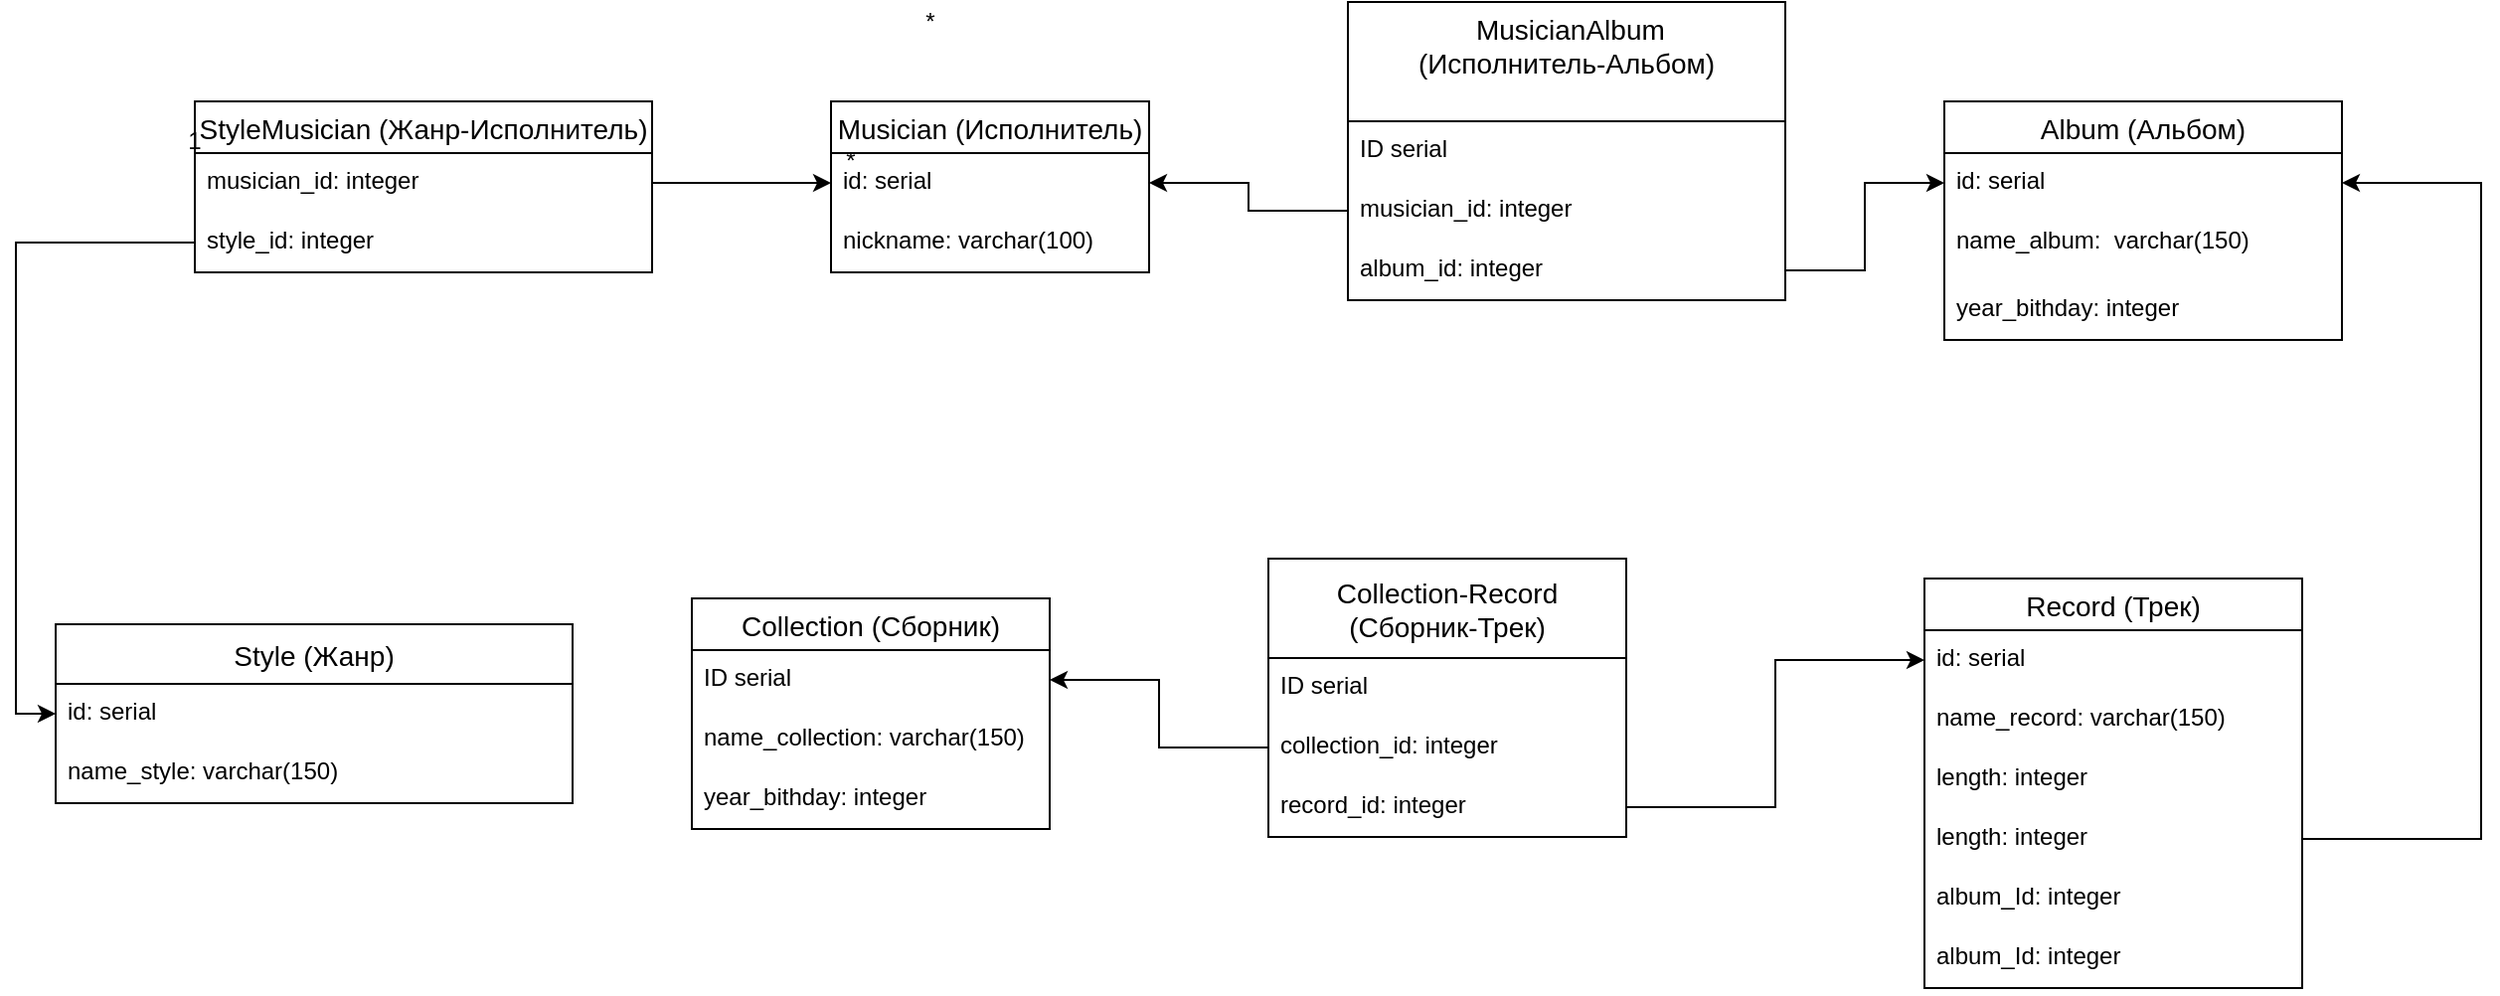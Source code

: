 <mxfile version="14.4.3" type="device"><diagram id="ydDrfEFDqbZu625W7NuJ" name="Page-1"><mxGraphModel dx="2048" dy="615" grid="1" gridSize="10" guides="1" tooltips="1" connect="1" arrows="1" fold="1" page="1" pageScale="1" pageWidth="827" pageHeight="1169" math="0" shadow="0"><root><mxCell id="0"/><mxCell id="1" parent="0"/><mxCell id="9QiM8aNToXFbFdxgOrZh-1" value="Musician (Исполнитель)" style="swimlane;fontStyle=0;childLayout=stackLayout;horizontal=1;startSize=26;horizontalStack=0;resizeParent=1;resizeParentMax=0;resizeLast=0;collapsible=1;marginBottom=0;align=center;fontSize=14;" parent="1" vertex="1"><mxGeometry x="30" y="60" width="160" height="86" as="geometry"/></mxCell><mxCell id="9QiM8aNToXFbFdxgOrZh-2" value="id: serial" style="text;strokeColor=none;fillColor=none;spacingLeft=4;spacingRight=4;overflow=hidden;rotatable=0;points=[[0,0.5],[1,0.5]];portConstraint=eastwest;fontSize=12;" parent="9QiM8aNToXFbFdxgOrZh-1" vertex="1"><mxGeometry y="26" width="160" height="30" as="geometry"/></mxCell><mxCell id="9QiM8aNToXFbFdxgOrZh-3" value="nickname: varchar(100)" style="text;strokeColor=none;fillColor=none;spacingLeft=4;spacingRight=4;overflow=hidden;rotatable=0;points=[[0,0.5],[1,0.5]];portConstraint=eastwest;fontSize=12;" parent="9QiM8aNToXFbFdxgOrZh-1" vertex="1"><mxGeometry y="56" width="160" height="30" as="geometry"/></mxCell><mxCell id="9QiM8aNToXFbFdxgOrZh-5" value="Album (Альбом)" style="swimlane;fontStyle=0;childLayout=stackLayout;horizontal=1;startSize=26;horizontalStack=0;resizeParent=1;resizeParentMax=0;resizeLast=0;collapsible=1;marginBottom=0;align=center;fontSize=14;" parent="1" vertex="1"><mxGeometry x="590" y="60" width="200" height="120" as="geometry"/></mxCell><mxCell id="9QiM8aNToXFbFdxgOrZh-6" value="id: serial" style="text;strokeColor=none;fillColor=none;spacingLeft=4;spacingRight=4;overflow=hidden;rotatable=0;points=[[0,0.5],[1,0.5]];portConstraint=eastwest;fontSize=12;" parent="9QiM8aNToXFbFdxgOrZh-5" vertex="1"><mxGeometry y="26" width="200" height="30" as="geometry"/></mxCell><mxCell id="9QiM8aNToXFbFdxgOrZh-7" value="name_album:  varchar(150)" style="text;strokeColor=none;fillColor=none;spacingLeft=4;spacingRight=4;overflow=hidden;rotatable=0;points=[[0,0.5],[1,0.5]];portConstraint=eastwest;fontSize=12;" parent="9QiM8aNToXFbFdxgOrZh-5" vertex="1"><mxGeometry y="56" width="200" height="34" as="geometry"/></mxCell><mxCell id="9QiM8aNToXFbFdxgOrZh-8" value="year_bithday: integer " style="text;strokeColor=none;fillColor=none;spacingLeft=4;spacingRight=4;overflow=hidden;rotatable=0;points=[[0,0.5],[1,0.5]];portConstraint=eastwest;fontSize=12;" parent="9QiM8aNToXFbFdxgOrZh-5" vertex="1"><mxGeometry y="90" width="200" height="30" as="geometry"/></mxCell><mxCell id="9QiM8aNToXFbFdxgOrZh-9" value="Record (Трек)" style="swimlane;fontStyle=0;childLayout=stackLayout;horizontal=1;startSize=26;horizontalStack=0;resizeParent=1;resizeParentMax=0;resizeLast=0;collapsible=1;marginBottom=0;align=center;fontSize=14;" parent="1" vertex="1"><mxGeometry x="580" y="300" width="190" height="206" as="geometry"><mxRectangle x="120" y="370" width="60" height="26" as="alternateBounds"/></mxGeometry></mxCell><mxCell id="9QiM8aNToXFbFdxgOrZh-10" value="id: serial" style="text;strokeColor=none;fillColor=none;spacingLeft=4;spacingRight=4;overflow=hidden;rotatable=0;points=[[0,0.5],[1,0.5]];portConstraint=eastwest;fontSize=12;" parent="9QiM8aNToXFbFdxgOrZh-9" vertex="1"><mxGeometry y="26" width="190" height="30" as="geometry"/></mxCell><mxCell id="9QiM8aNToXFbFdxgOrZh-11" value="name_record: varchar(150)" style="text;strokeColor=none;fillColor=none;spacingLeft=4;spacingRight=4;overflow=hidden;rotatable=0;points=[[0,0.5],[1,0.5]];portConstraint=eastwest;fontSize=12;" parent="9QiM8aNToXFbFdxgOrZh-9" vertex="1"><mxGeometry y="56" width="190" height="30" as="geometry"/></mxCell><mxCell id="9QiM8aNToXFbFdxgOrZh-12" value="length: integer" style="text;strokeColor=none;fillColor=none;spacingLeft=4;spacingRight=4;overflow=hidden;rotatable=0;points=[[0,0.5],[1,0.5]];portConstraint=eastwest;fontSize=12;" parent="9QiM8aNToXFbFdxgOrZh-9" vertex="1"><mxGeometry y="86" width="190" height="30" as="geometry"/></mxCell><mxCell id="LAeUOFcCqMaSixmpchd1-1" value="length: integer" style="text;strokeColor=none;fillColor=none;spacingLeft=4;spacingRight=4;overflow=hidden;rotatable=0;points=[[0,0.5],[1,0.5]];portConstraint=eastwest;fontSize=12;" vertex="1" parent="9QiM8aNToXFbFdxgOrZh-9"><mxGeometry y="116" width="190" height="30" as="geometry"/></mxCell><mxCell id="9QiM8aNToXFbFdxgOrZh-20" value="album_Id: integer" style="text;strokeColor=none;fillColor=none;spacingLeft=4;spacingRight=4;overflow=hidden;rotatable=0;points=[[0,0.5],[1,0.5]];portConstraint=eastwest;fontSize=12;" parent="9QiM8aNToXFbFdxgOrZh-9" vertex="1"><mxGeometry y="146" width="190" height="30" as="geometry"/></mxCell><mxCell id="LAeUOFcCqMaSixmpchd1-2" value="album_Id: integer" style="text;strokeColor=none;fillColor=none;spacingLeft=4;spacingRight=4;overflow=hidden;rotatable=0;points=[[0,0.5],[1,0.5]];portConstraint=eastwest;fontSize=12;" vertex="1" parent="9QiM8aNToXFbFdxgOrZh-9"><mxGeometry y="176" width="190" height="30" as="geometry"/></mxCell><mxCell id="9QiM8aNToXFbFdxgOrZh-13" value="Style (Жанр)" style="swimlane;fontStyle=0;childLayout=stackLayout;horizontal=1;startSize=30;horizontalStack=0;resizeParent=1;resizeParentMax=0;resizeLast=0;collapsible=1;marginBottom=0;align=center;fontSize=14;" parent="1" vertex="1"><mxGeometry x="-360" y="323" width="260" height="90" as="geometry"><mxRectangle x="110" y="210" width="70" height="26" as="alternateBounds"/></mxGeometry></mxCell><mxCell id="9QiM8aNToXFbFdxgOrZh-14" value="id: serial" style="text;strokeColor=none;fillColor=none;spacingLeft=4;spacingRight=4;overflow=hidden;rotatable=0;points=[[0,0.5],[1,0.5]];portConstraint=eastwest;fontSize=12;" parent="9QiM8aNToXFbFdxgOrZh-13" vertex="1"><mxGeometry y="30" width="260" height="30" as="geometry"/></mxCell><mxCell id="9QiM8aNToXFbFdxgOrZh-15" value="name_style: varchar(150) " style="text;strokeColor=none;fillColor=none;spacingLeft=4;spacingRight=4;overflow=hidden;rotatable=0;points=[[0,0.5],[1,0.5]];portConstraint=eastwest;fontSize=12;" parent="9QiM8aNToXFbFdxgOrZh-13" vertex="1"><mxGeometry y="60" width="260" height="30" as="geometry"/></mxCell><mxCell id="9QiM8aNToXFbFdxgOrZh-24" style="edgeStyle=orthogonalEdgeStyle;rounded=0;orthogonalLoop=1;jettySize=auto;html=1;exitX=1;exitY=0.5;exitDx=0;exitDy=0;entryX=1;entryY=0.5;entryDx=0;entryDy=0;" parent="1" source="9QiM8aNToXFbFdxgOrZh-20" target="9QiM8aNToXFbFdxgOrZh-6" edge="1"><mxGeometry relative="1" as="geometry"><mxPoint x="830" y="80" as="targetPoint"/><Array as="points"><mxPoint x="860" y="431"/><mxPoint x="860" y="101"/></Array></mxGeometry></mxCell><mxCell id="sYt1fYwyEgYf2BIkLwCh-1" value="StyleMusician (Жанр-Исполнитель)" style="swimlane;fontStyle=0;childLayout=stackLayout;horizontal=1;startSize=26;horizontalStack=0;resizeParent=1;resizeParentMax=0;resizeLast=0;collapsible=1;marginBottom=0;align=center;fontSize=14;" parent="1" vertex="1"><mxGeometry x="-290" y="60" width="230" height="86" as="geometry"/></mxCell><mxCell id="sYt1fYwyEgYf2BIkLwCh-2" value="musician_id: integer" style="text;strokeColor=none;fillColor=none;spacingLeft=4;spacingRight=4;overflow=hidden;rotatable=0;points=[[0,0.5],[1,0.5]];portConstraint=eastwest;fontSize=12;" parent="sYt1fYwyEgYf2BIkLwCh-1" vertex="1"><mxGeometry y="26" width="230" height="30" as="geometry"/></mxCell><mxCell id="sYt1fYwyEgYf2BIkLwCh-3" value="style_id: integer" style="text;strokeColor=none;fillColor=none;spacingLeft=4;spacingRight=4;overflow=hidden;rotatable=0;points=[[0,0.5],[1,0.5]];portConstraint=eastwest;fontSize=12;" parent="sYt1fYwyEgYf2BIkLwCh-1" vertex="1"><mxGeometry y="56" width="230" height="30" as="geometry"/></mxCell><mxCell id="sYt1fYwyEgYf2BIkLwCh-6" style="edgeStyle=orthogonalEdgeStyle;rounded=0;orthogonalLoop=1;jettySize=auto;html=1;exitX=1;exitY=0.5;exitDx=0;exitDy=0;entryX=0;entryY=0.5;entryDx=0;entryDy=0;" parent="1" source="sYt1fYwyEgYf2BIkLwCh-2" target="9QiM8aNToXFbFdxgOrZh-2" edge="1"><mxGeometry relative="1" as="geometry"/></mxCell><mxCell id="sYt1fYwyEgYf2BIkLwCh-7" value="*" style="text;html=1;strokeColor=none;fillColor=none;align=center;verticalAlign=middle;whiteSpace=wrap;rounded=0;" parent="1" vertex="1"><mxGeometry x="20" y="80" width="40" height="20" as="geometry"/></mxCell><mxCell id="sYt1fYwyEgYf2BIkLwCh-9" style="edgeStyle=orthogonalEdgeStyle;rounded=0;orthogonalLoop=1;jettySize=auto;html=1;exitX=0;exitY=0.5;exitDx=0;exitDy=0;" parent="1" source="sYt1fYwyEgYf2BIkLwCh-3" edge="1"><mxGeometry relative="1" as="geometry"><mxPoint x="-360" y="368" as="targetPoint"/><Array as="points"><mxPoint x="-380" y="131"/><mxPoint x="-380" y="368"/></Array></mxGeometry></mxCell><mxCell id="sYt1fYwyEgYf2BIkLwCh-10" value="*" style="text;html=1;strokeColor=none;fillColor=none;align=center;verticalAlign=middle;whiteSpace=wrap;rounded=0;" parent="1" vertex="1"><mxGeometry x="60" y="10" width="40" height="20" as="geometry"/></mxCell><mxCell id="sYt1fYwyEgYf2BIkLwCh-11" value="1" style="text;html=1;strokeColor=none;fillColor=none;align=center;verticalAlign=middle;whiteSpace=wrap;rounded=0;" parent="1" vertex="1"><mxGeometry x="-310" y="70" width="40" height="20" as="geometry"/></mxCell><mxCell id="sYt1fYwyEgYf2BIkLwCh-12" value=" MusicianAlbum&#10;(Исполнитель-Альбом)&#10;" style="swimlane;fontStyle=0;childLayout=stackLayout;horizontal=1;startSize=60;horizontalStack=0;resizeParent=1;resizeParentMax=0;resizeLast=0;collapsible=1;marginBottom=0;align=center;fontSize=14;" parent="1" vertex="1"><mxGeometry x="290" y="10" width="220" height="150" as="geometry"/></mxCell><mxCell id="sYt1fYwyEgYf2BIkLwCh-13" value="ID serial" style="text;strokeColor=none;fillColor=none;spacingLeft=4;spacingRight=4;overflow=hidden;rotatable=0;points=[[0,0.5],[1,0.5]];portConstraint=eastwest;fontSize=12;" parent="sYt1fYwyEgYf2BIkLwCh-12" vertex="1"><mxGeometry y="60" width="220" height="30" as="geometry"/></mxCell><mxCell id="sYt1fYwyEgYf2BIkLwCh-14" value="musician_id: integer" style="text;strokeColor=none;fillColor=none;spacingLeft=4;spacingRight=4;overflow=hidden;rotatable=0;points=[[0,0.5],[1,0.5]];portConstraint=eastwest;fontSize=12;" parent="sYt1fYwyEgYf2BIkLwCh-12" vertex="1"><mxGeometry y="90" width="220" height="30" as="geometry"/></mxCell><mxCell id="sYt1fYwyEgYf2BIkLwCh-15" value="album_id: integer" style="text;strokeColor=none;fillColor=none;spacingLeft=4;spacingRight=4;overflow=hidden;rotatable=0;points=[[0,0.5],[1,0.5]];portConstraint=eastwest;fontSize=12;" parent="sYt1fYwyEgYf2BIkLwCh-12" vertex="1"><mxGeometry y="120" width="220" height="30" as="geometry"/></mxCell><mxCell id="sYt1fYwyEgYf2BIkLwCh-16" style="edgeStyle=orthogonalEdgeStyle;rounded=0;orthogonalLoop=1;jettySize=auto;html=1;exitX=0;exitY=0.5;exitDx=0;exitDy=0;entryX=1;entryY=0.5;entryDx=0;entryDy=0;" parent="1" source="sYt1fYwyEgYf2BIkLwCh-14" target="9QiM8aNToXFbFdxgOrZh-2" edge="1"><mxGeometry relative="1" as="geometry"/></mxCell><mxCell id="sYt1fYwyEgYf2BIkLwCh-17" style="edgeStyle=orthogonalEdgeStyle;rounded=0;orthogonalLoop=1;jettySize=auto;html=1;exitX=1;exitY=0.5;exitDx=0;exitDy=0;entryX=0;entryY=0.5;entryDx=0;entryDy=0;" parent="1" source="sYt1fYwyEgYf2BIkLwCh-15" target="9QiM8aNToXFbFdxgOrZh-6" edge="1"><mxGeometry relative="1" as="geometry"/></mxCell><mxCell id="sYt1fYwyEgYf2BIkLwCh-18" value="Сollection (Сборник)" style="swimlane;fontStyle=0;childLayout=stackLayout;horizontal=1;startSize=26;horizontalStack=0;resizeParent=1;resizeParentMax=0;resizeLast=0;collapsible=1;marginBottom=0;align=center;fontSize=14;" parent="1" vertex="1"><mxGeometry x="-40" y="310" width="180" height="116" as="geometry"/></mxCell><mxCell id="sYt1fYwyEgYf2BIkLwCh-19" value="ID serial" style="text;strokeColor=none;fillColor=none;spacingLeft=4;spacingRight=4;overflow=hidden;rotatable=0;points=[[0,0.5],[1,0.5]];portConstraint=eastwest;fontSize=12;" parent="sYt1fYwyEgYf2BIkLwCh-18" vertex="1"><mxGeometry y="26" width="180" height="30" as="geometry"/></mxCell><mxCell id="sYt1fYwyEgYf2BIkLwCh-20" value="name_collection: varchar(150)" style="text;strokeColor=none;fillColor=none;spacingLeft=4;spacingRight=4;overflow=hidden;rotatable=0;points=[[0,0.5],[1,0.5]];portConstraint=eastwest;fontSize=12;" parent="sYt1fYwyEgYf2BIkLwCh-18" vertex="1"><mxGeometry y="56" width="180" height="30" as="geometry"/></mxCell><mxCell id="sYt1fYwyEgYf2BIkLwCh-21" value="year_bithday: integer" style="text;strokeColor=none;fillColor=none;spacingLeft=4;spacingRight=4;overflow=hidden;rotatable=0;points=[[0,0.5],[1,0.5]];portConstraint=eastwest;fontSize=12;" parent="sYt1fYwyEgYf2BIkLwCh-18" vertex="1"><mxGeometry y="86" width="180" height="30" as="geometry"/></mxCell><mxCell id="sYt1fYwyEgYf2BIkLwCh-22" value="Сollection-Record &#10;(Сборник-Трек)" style="swimlane;fontStyle=0;childLayout=stackLayout;horizontal=1;startSize=50;horizontalStack=0;resizeParent=1;resizeParentMax=0;resizeLast=0;collapsible=1;marginBottom=0;align=center;fontSize=14;" parent="1" vertex="1"><mxGeometry x="250" y="290" width="180" height="140" as="geometry"/></mxCell><mxCell id="sYt1fYwyEgYf2BIkLwCh-23" value="ID serial" style="text;strokeColor=none;fillColor=none;spacingLeft=4;spacingRight=4;overflow=hidden;rotatable=0;points=[[0,0.5],[1,0.5]];portConstraint=eastwest;fontSize=12;" parent="sYt1fYwyEgYf2BIkLwCh-22" vertex="1"><mxGeometry y="50" width="180" height="30" as="geometry"/></mxCell><mxCell id="sYt1fYwyEgYf2BIkLwCh-24" value="collection_id: integer " style="text;strokeColor=none;fillColor=none;spacingLeft=4;spacingRight=4;overflow=hidden;rotatable=0;points=[[0,0.5],[1,0.5]];portConstraint=eastwest;fontSize=12;" parent="sYt1fYwyEgYf2BIkLwCh-22" vertex="1"><mxGeometry y="80" width="180" height="30" as="geometry"/></mxCell><mxCell id="sYt1fYwyEgYf2BIkLwCh-25" value="record_id: integer" style="text;strokeColor=none;fillColor=none;spacingLeft=4;spacingRight=4;overflow=hidden;rotatable=0;points=[[0,0.5],[1,0.5]];portConstraint=eastwest;fontSize=12;" parent="sYt1fYwyEgYf2BIkLwCh-22" vertex="1"><mxGeometry y="110" width="180" height="30" as="geometry"/></mxCell><mxCell id="sYt1fYwyEgYf2BIkLwCh-26" style="edgeStyle=orthogonalEdgeStyle;rounded=0;orthogonalLoop=1;jettySize=auto;html=1;exitX=0;exitY=0.5;exitDx=0;exitDy=0;entryX=1;entryY=0.5;entryDx=0;entryDy=0;" parent="1" source="sYt1fYwyEgYf2BIkLwCh-24" target="sYt1fYwyEgYf2BIkLwCh-19" edge="1"><mxGeometry relative="1" as="geometry"/></mxCell><mxCell id="sYt1fYwyEgYf2BIkLwCh-27" style="edgeStyle=orthogonalEdgeStyle;rounded=0;orthogonalLoop=1;jettySize=auto;html=1;exitX=1;exitY=0.5;exitDx=0;exitDy=0;entryX=0;entryY=0.5;entryDx=0;entryDy=0;" parent="1" source="sYt1fYwyEgYf2BIkLwCh-25" target="9QiM8aNToXFbFdxgOrZh-10" edge="1"><mxGeometry relative="1" as="geometry"/></mxCell></root></mxGraphModel></diagram></mxfile>
